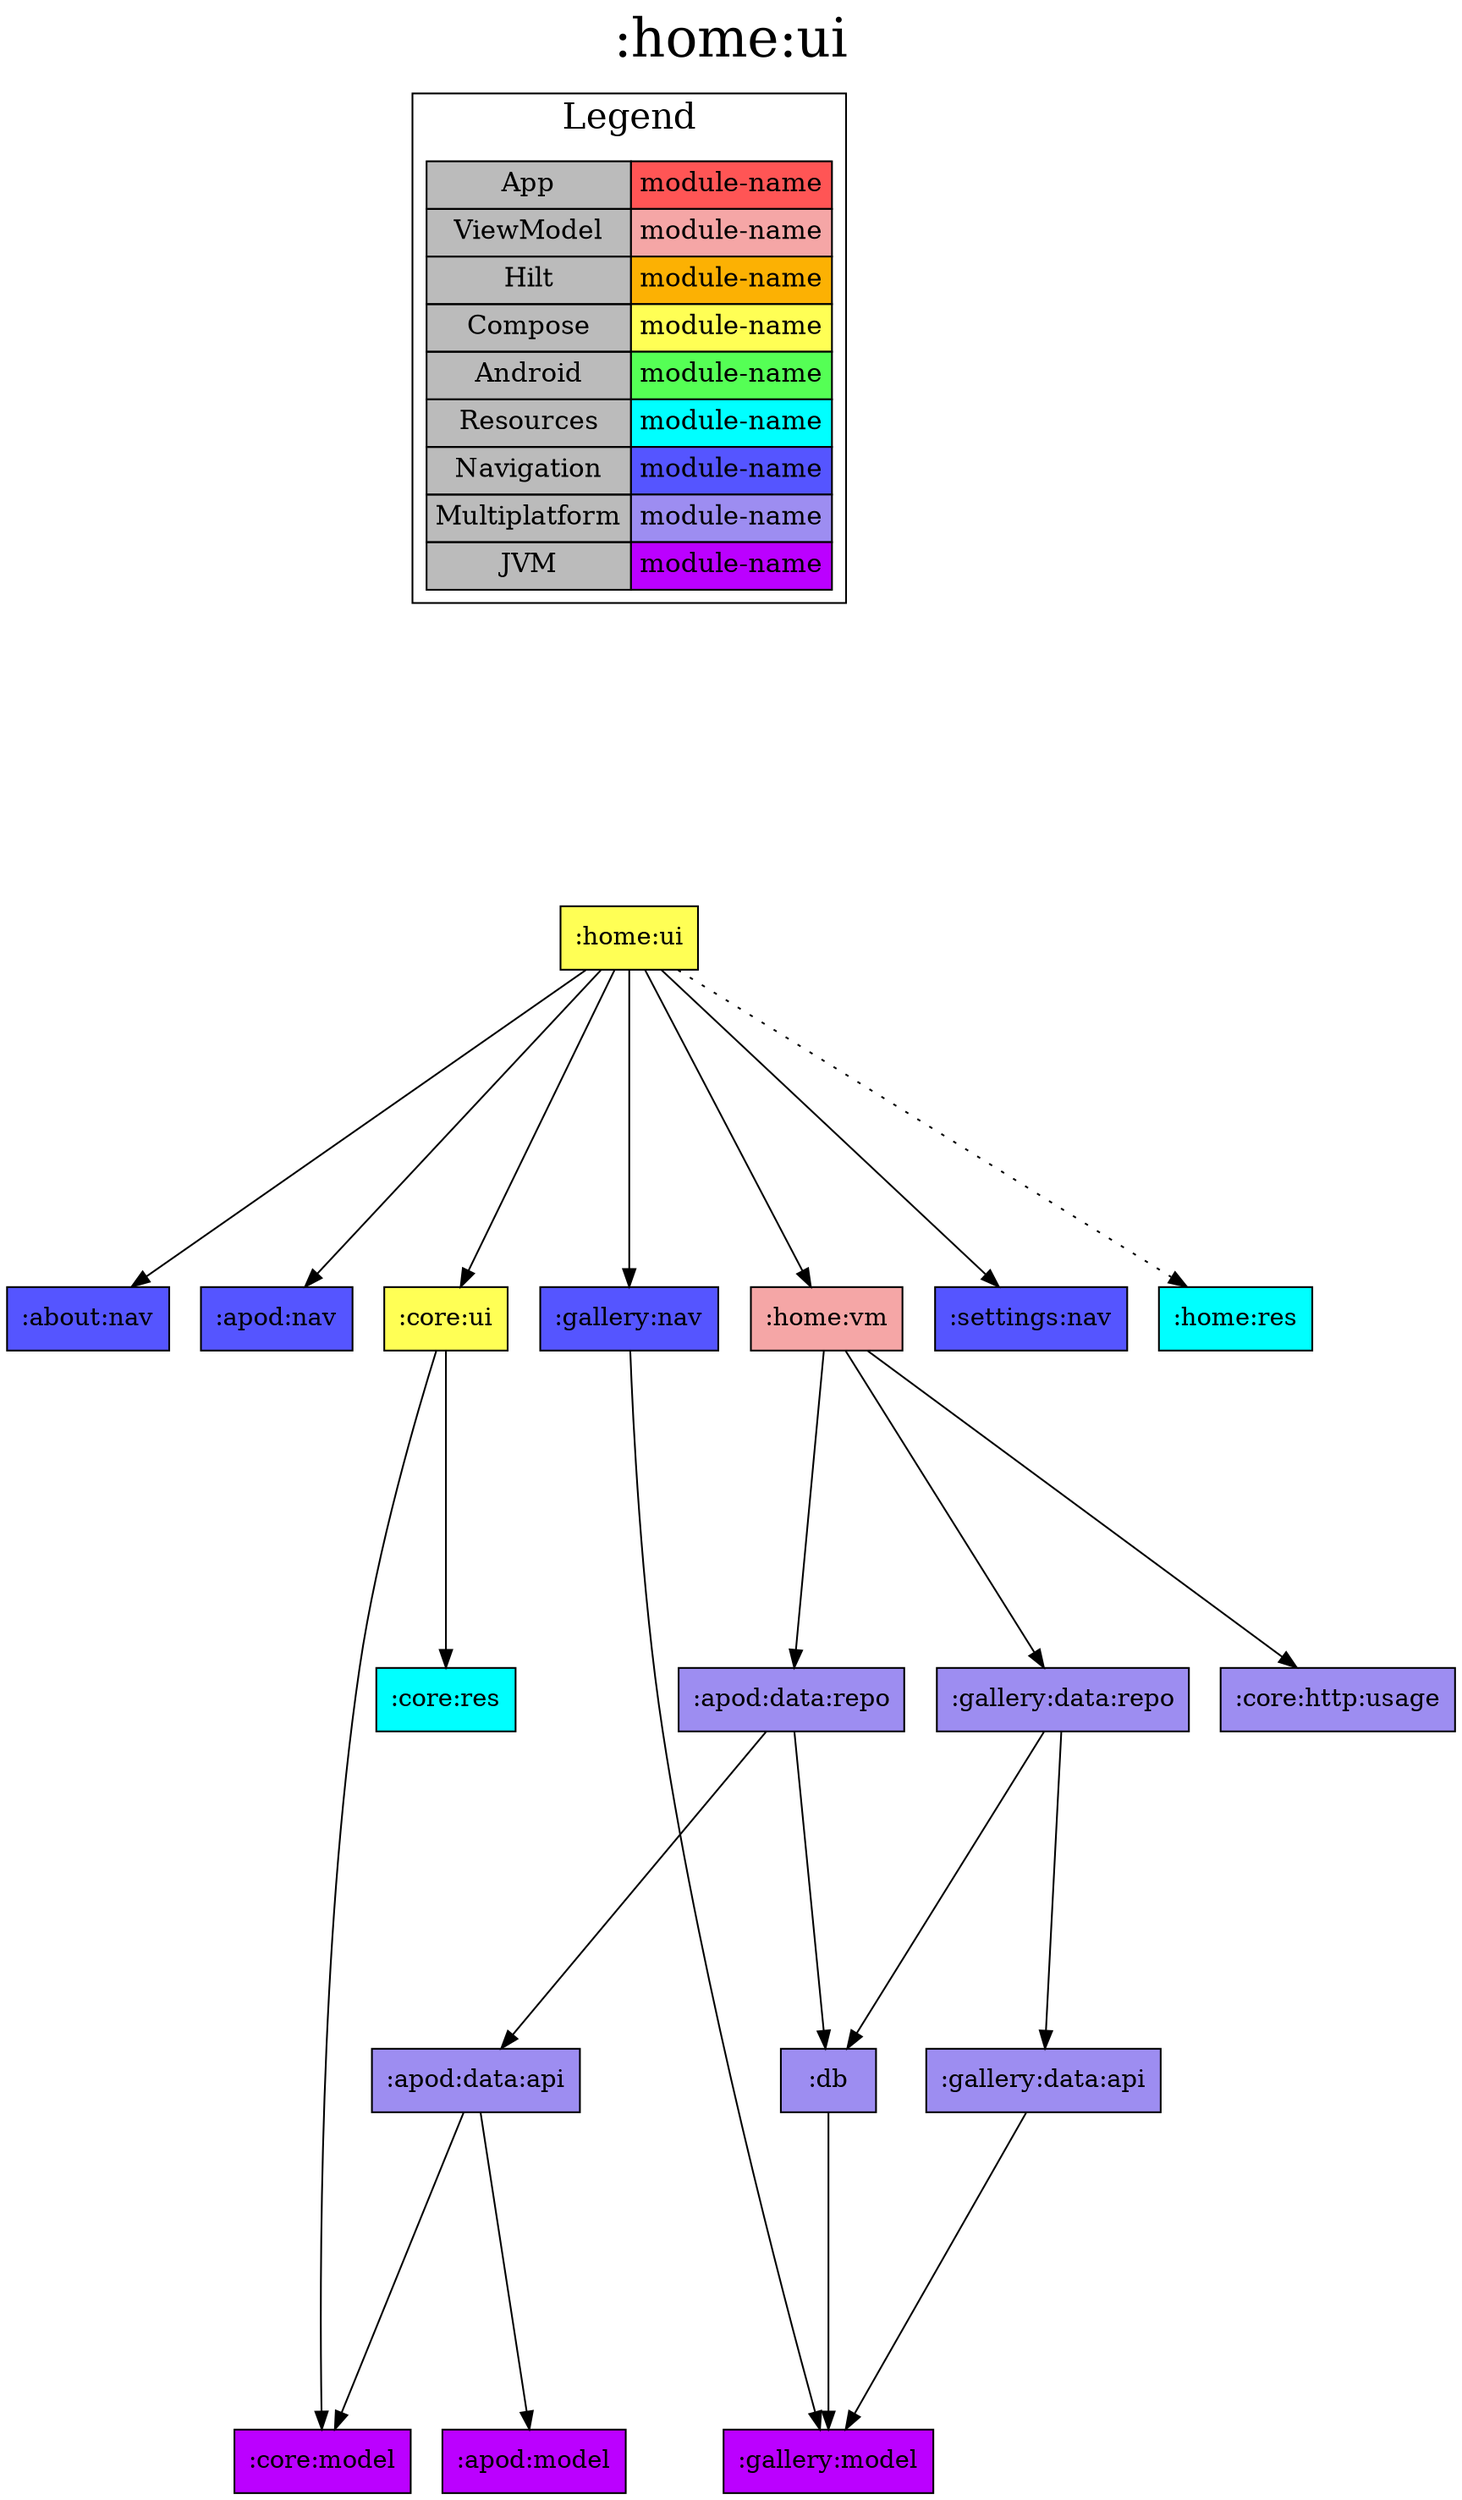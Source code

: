 digraph {
edge ["dir"="forward"]
graph ["dpi"="100","label"=":home:ui","labelloc"="t","fontsize"="30","ranksep"="2.5","rankdir"="TB"]
node ["style"="filled"]
":home:ui" ["fillcolor"="#FFFF55","shape"="box"]
":about:nav" ["fillcolor"="#5555FF","shape"="box"]
":apod:nav" ["fillcolor"="#5555FF","shape"="box"]
":core:ui" ["fillcolor"="#FFFF55","shape"="box"]
":core:model" ["fillcolor"="#BB00FF","shape"="box"]
":core:res" ["fillcolor"="#00FFFF","shape"="box"]
":gallery:nav" ["fillcolor"="#5555FF","shape"="box"]
":gallery:model" ["fillcolor"="#BB00FF","shape"="box"]
":home:vm" ["fillcolor"="#F5A6A6","shape"="box"]
":apod:data:repo" ["fillcolor"="#9D8DF1","shape"="box"]
":apod:data:api" ["fillcolor"="#9D8DF1","shape"="box"]
":apod:model" ["fillcolor"="#BB00FF","shape"="box"]
":db" ["fillcolor"="#9D8DF1","shape"="box"]
":core:http:usage" ["fillcolor"="#9D8DF1","shape"="box"]
":gallery:data:repo" ["fillcolor"="#9D8DF1","shape"="box"]
":gallery:data:api" ["fillcolor"="#9D8DF1","shape"="box"]
":settings:nav" ["fillcolor"="#5555FF","shape"="box"]
":home:res" ["fillcolor"="#00FFFF","shape"="box"]
{
edge ["dir"="none"]
graph ["rank"="same"]
}
":home:ui" -> ":about:nav"
":home:ui" -> ":apod:nav"
":home:ui" -> ":core:ui"
":home:ui" -> ":gallery:nav"
":home:ui" -> ":home:vm"
":home:ui" -> ":settings:nav"
":home:ui" -> ":home:res" ["style"="dotted"]
":core:ui" -> ":core:model"
":core:ui" -> ":core:res"
":gallery:nav" -> ":gallery:model"
":home:vm" -> ":apod:data:repo"
":home:vm" -> ":core:http:usage"
":home:vm" -> ":gallery:data:repo"
":apod:data:repo" -> ":apod:data:api"
":apod:data:repo" -> ":db"
":apod:data:api" -> ":apod:model"
":apod:data:api" -> ":core:model"
":db" -> ":gallery:model"
":gallery:data:repo" -> ":db"
":gallery:data:repo" -> ":gallery:data:api"
":gallery:data:api" -> ":gallery:model"
subgraph "cluster_legend" {
edge ["dir"="none"]
graph ["label"="Legend","fontsize"="20"]
"Legend" ["style"="filled","fillcolor"="#bbbbbb","shape"="none","margin"="0","fontsize"="15","label"=<
<TABLE BORDER="0" CELLBORDER="1" CELLSPACING="0" CELLPADDING="4">
<TR><TD>App</TD><TD BGCOLOR="#FF5555">module-name</TD></TR>
<TR><TD>ViewModel</TD><TD BGCOLOR="#F5A6A6">module-name</TD></TR>
<TR><TD>Hilt</TD><TD BGCOLOR="#FCB103">module-name</TD></TR>
<TR><TD>Compose</TD><TD BGCOLOR="#FFFF55">module-name</TD></TR>
<TR><TD>Android</TD><TD BGCOLOR="#55FF55">module-name</TD></TR>
<TR><TD>Resources</TD><TD BGCOLOR="#00FFFF">module-name</TD></TR>
<TR><TD>Navigation</TD><TD BGCOLOR="#5555FF">module-name</TD></TR>
<TR><TD>Multiplatform</TD><TD BGCOLOR="#9D8DF1">module-name</TD></TR>
<TR><TD>JVM</TD><TD BGCOLOR="#BB00FF">module-name</TD></TR>
</TABLE>
>]
} -> ":home:ui" ["style"="invis"]
}